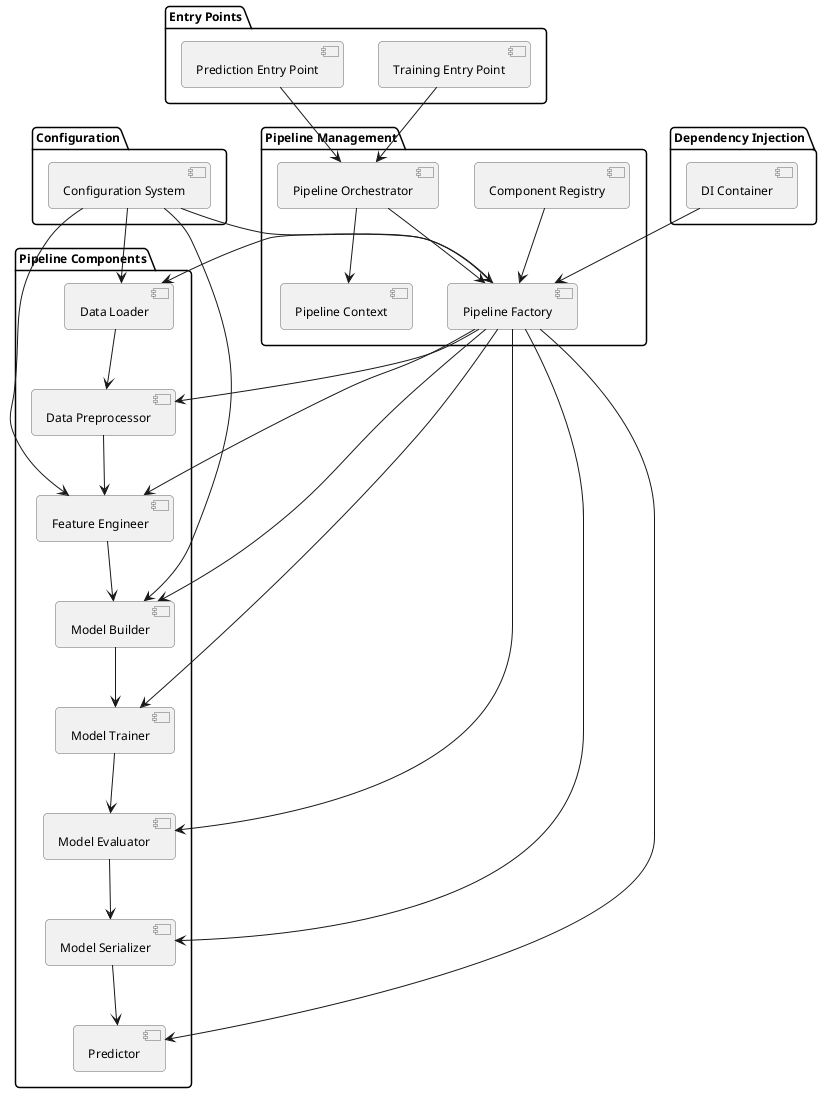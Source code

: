 @startuml "NexusML System Architecture"

' Define styles
skinparam backgroundColor white
skinparam componentStyle uml2
skinparam defaultFontName Arial
skinparam defaultFontSize 12
skinparam roundCorner 8
skinparam componentBorderColor #666666

' Define components
package "Configuration" {
  [Configuration System] as Config
}

package "Pipeline Components" {
  [Data Loader] as DataLoader
  [Data Preprocessor] as DataPreprocessor
  [Feature Engineer] as FeatureEngineer
  [Model Builder] as ModelBuilder
  [Model Trainer] as ModelTrainer
  [Model Evaluator] as ModelEvaluator
  [Model Serializer] as ModelSerializer
  [Predictor] as Predictor
}

package "Pipeline Management" {
  [Pipeline Factory] as Factory
  [Component Registry] as Registry
  [Pipeline Orchestrator] as Orchestrator
  [Pipeline Context] as Context
}

package "Dependency Injection" {
  [DI Container] as DIContainer
}

package "Entry Points" {
  [Training Entry Point] as TrainingEntry
  [Prediction Entry Point] as PredictionEntry
}

' Define relationships
Config --> Factory
Config --> DataLoader
Config --> FeatureEngineer
Config --> ModelBuilder

DIContainer --> Factory
Registry --> Factory

Factory --> DataLoader
Factory --> DataPreprocessor
Factory --> FeatureEngineer
Factory --> ModelBuilder
Factory --> ModelTrainer
Factory --> ModelEvaluator
Factory --> ModelSerializer
Factory --> Predictor

Orchestrator --> Factory
Orchestrator --> Context

TrainingEntry --> Orchestrator
PredictionEntry --> Orchestrator

DataLoader --> DataPreprocessor
DataPreprocessor --> FeatureEngineer
FeatureEngineer --> ModelBuilder
ModelBuilder --> ModelTrainer
ModelTrainer --> ModelEvaluator
ModelEvaluator --> ModelSerializer
ModelSerializer --> Predictor

@enduml
